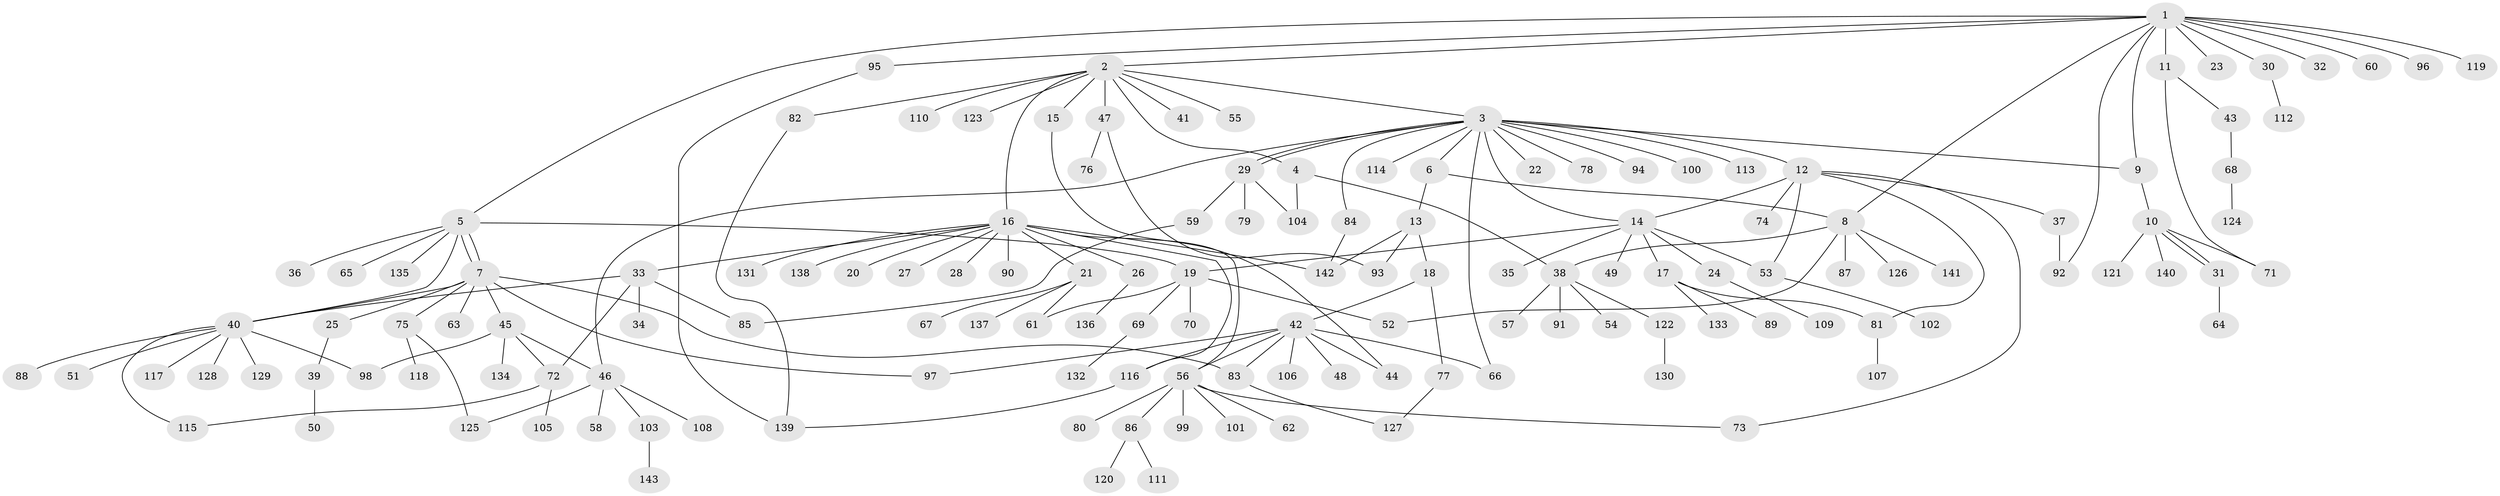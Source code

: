 // Generated by graph-tools (version 1.1) at 2025/35/03/09/25 02:35:52]
// undirected, 143 vertices, 178 edges
graph export_dot {
graph [start="1"]
  node [color=gray90,style=filled];
  1;
  2;
  3;
  4;
  5;
  6;
  7;
  8;
  9;
  10;
  11;
  12;
  13;
  14;
  15;
  16;
  17;
  18;
  19;
  20;
  21;
  22;
  23;
  24;
  25;
  26;
  27;
  28;
  29;
  30;
  31;
  32;
  33;
  34;
  35;
  36;
  37;
  38;
  39;
  40;
  41;
  42;
  43;
  44;
  45;
  46;
  47;
  48;
  49;
  50;
  51;
  52;
  53;
  54;
  55;
  56;
  57;
  58;
  59;
  60;
  61;
  62;
  63;
  64;
  65;
  66;
  67;
  68;
  69;
  70;
  71;
  72;
  73;
  74;
  75;
  76;
  77;
  78;
  79;
  80;
  81;
  82;
  83;
  84;
  85;
  86;
  87;
  88;
  89;
  90;
  91;
  92;
  93;
  94;
  95;
  96;
  97;
  98;
  99;
  100;
  101;
  102;
  103;
  104;
  105;
  106;
  107;
  108;
  109;
  110;
  111;
  112;
  113;
  114;
  115;
  116;
  117;
  118;
  119;
  120;
  121;
  122;
  123;
  124;
  125;
  126;
  127;
  128;
  129;
  130;
  131;
  132;
  133;
  134;
  135;
  136;
  137;
  138;
  139;
  140;
  141;
  142;
  143;
  1 -- 2;
  1 -- 5;
  1 -- 8;
  1 -- 9;
  1 -- 11;
  1 -- 23;
  1 -- 30;
  1 -- 32;
  1 -- 60;
  1 -- 92;
  1 -- 95;
  1 -- 96;
  1 -- 119;
  2 -- 3;
  2 -- 4;
  2 -- 15;
  2 -- 16;
  2 -- 41;
  2 -- 47;
  2 -- 55;
  2 -- 82;
  2 -- 110;
  2 -- 123;
  3 -- 6;
  3 -- 9;
  3 -- 12;
  3 -- 14;
  3 -- 22;
  3 -- 29;
  3 -- 29;
  3 -- 46;
  3 -- 66;
  3 -- 78;
  3 -- 84;
  3 -- 94;
  3 -- 100;
  3 -- 113;
  3 -- 114;
  4 -- 38;
  4 -- 104;
  5 -- 7;
  5 -- 7;
  5 -- 19;
  5 -- 36;
  5 -- 40;
  5 -- 65;
  5 -- 135;
  6 -- 8;
  6 -- 13;
  7 -- 25;
  7 -- 40;
  7 -- 45;
  7 -- 63;
  7 -- 75;
  7 -- 83;
  7 -- 97;
  8 -- 38;
  8 -- 52;
  8 -- 87;
  8 -- 126;
  8 -- 141;
  9 -- 10;
  10 -- 31;
  10 -- 31;
  10 -- 71;
  10 -- 121;
  10 -- 140;
  11 -- 43;
  11 -- 71;
  12 -- 14;
  12 -- 37;
  12 -- 53;
  12 -- 73;
  12 -- 74;
  12 -- 81;
  13 -- 18;
  13 -- 93;
  13 -- 142;
  14 -- 17;
  14 -- 19;
  14 -- 24;
  14 -- 35;
  14 -- 49;
  14 -- 53;
  15 -- 44;
  16 -- 20;
  16 -- 21;
  16 -- 26;
  16 -- 27;
  16 -- 28;
  16 -- 33;
  16 -- 56;
  16 -- 90;
  16 -- 116;
  16 -- 131;
  16 -- 138;
  16 -- 142;
  17 -- 81;
  17 -- 89;
  17 -- 133;
  18 -- 42;
  18 -- 77;
  19 -- 52;
  19 -- 61;
  19 -- 69;
  19 -- 70;
  21 -- 61;
  21 -- 67;
  21 -- 137;
  24 -- 109;
  25 -- 39;
  26 -- 136;
  29 -- 59;
  29 -- 79;
  29 -- 104;
  30 -- 112;
  31 -- 64;
  33 -- 34;
  33 -- 40;
  33 -- 72;
  33 -- 85;
  37 -- 92;
  38 -- 54;
  38 -- 57;
  38 -- 91;
  38 -- 122;
  39 -- 50;
  40 -- 51;
  40 -- 88;
  40 -- 98;
  40 -- 115;
  40 -- 117;
  40 -- 128;
  40 -- 129;
  42 -- 44;
  42 -- 48;
  42 -- 56;
  42 -- 66;
  42 -- 83;
  42 -- 97;
  42 -- 106;
  42 -- 116;
  43 -- 68;
  45 -- 46;
  45 -- 72;
  45 -- 98;
  45 -- 134;
  46 -- 58;
  46 -- 103;
  46 -- 108;
  46 -- 125;
  47 -- 76;
  47 -- 93;
  53 -- 102;
  56 -- 62;
  56 -- 73;
  56 -- 80;
  56 -- 86;
  56 -- 99;
  56 -- 101;
  59 -- 85;
  68 -- 124;
  69 -- 132;
  72 -- 105;
  72 -- 115;
  75 -- 118;
  75 -- 125;
  77 -- 127;
  81 -- 107;
  82 -- 139;
  83 -- 127;
  84 -- 142;
  86 -- 111;
  86 -- 120;
  95 -- 139;
  103 -- 143;
  116 -- 139;
  122 -- 130;
}

